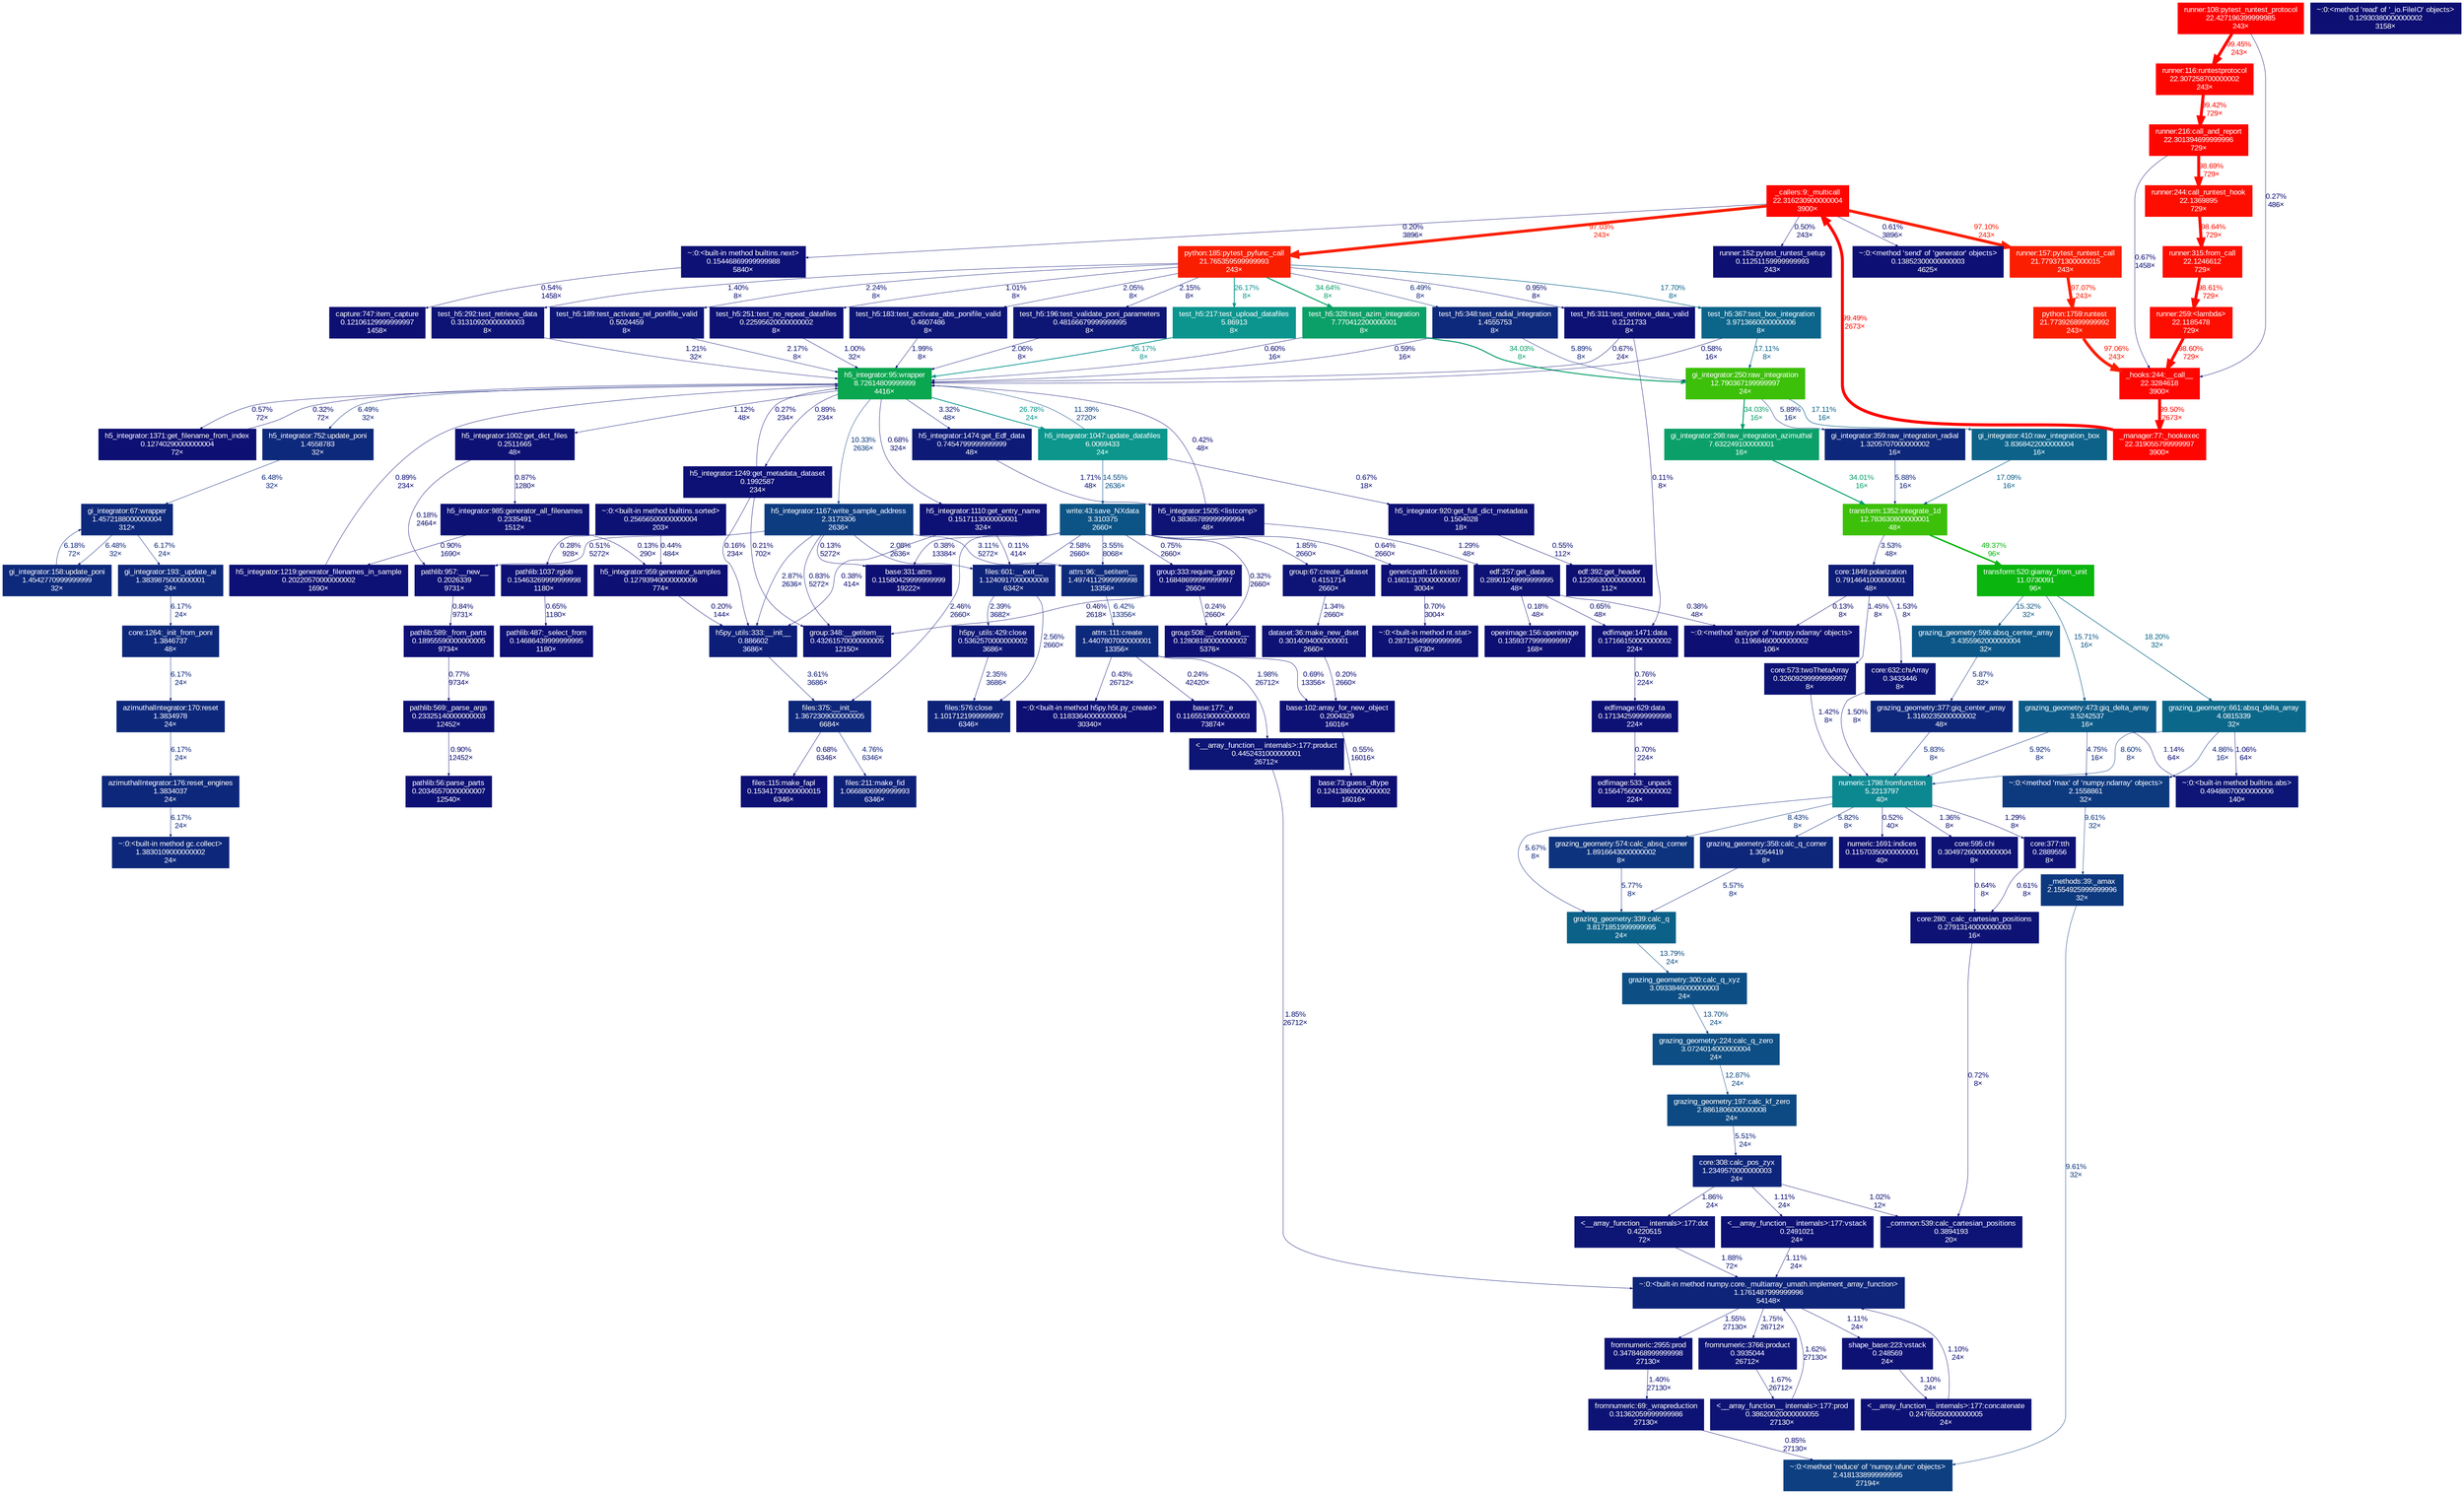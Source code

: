digraph {
	graph [fontname=Arial, nodesep=0.125, ranksep=0.25];
	node [fontcolor=white, fontname=Arial, height=0, shape=box, style=filled, width=0];
	edge [fontname=Arial];
	67 [color="#0d1074", fontcolor="#ffffff", fontsize="10.00", label="pathlib:56:parse_parts\n0.20345570000000007\n12540×", tooltip="C:\\ProgramData\\Anaconda3\\envs\\edgar\\lib\\pathlib.py"];
	68 [color="#0d1174", fontcolor="#ffffff", fontsize="10.00", label="pathlib:569:_parse_args\n0.23325140000000003\n12452×", tooltip="C:\\ProgramData\\Anaconda3\\envs\\edgar\\lib\\pathlib.py"];
	68 -> 67 [arrowsize="0.35", color="#0d1074", fontcolor="#0d1074", fontsize="10.00", label="0.90%\n12452×", labeldistance="0.50", penwidth="0.50"];
	69 [color="#0d1074", fontcolor="#ffffff", fontsize="10.00", label="pathlib:1037:rglob\n0.15463269999999998\n1180×", tooltip="C:\\ProgramData\\Anaconda3\\envs\\edgar\\lib\\pathlib.py"];
	69 -> 114 [arrowsize="0.35", color="#0d0f74", fontcolor="#0d0f74", fontsize="10.00", label="0.65%\n1180×", labeldistance="0.50", penwidth="0.50"];
	80 [color="#ff0000", fontcolor="#ffffff", fontsize="10.00", label="runner:108:pytest_runtest_protocol\n22.427196399999985\n243×", tooltip="C:\\ProgramData\\Anaconda3\\envs\\edgar\\lib\\site-packages\\_pytest\\runner.py"];
	80 -> 231 [arrowsize="0.35", color="#0d0e73", fontcolor="#0d0e73", fontsize="10.00", label="0.27%\n486×", labeldistance="0.50", penwidth="0.50"];
	80 -> 278 [arrowsize="1.00", color="#fe0600", fontcolor="#fe0600", fontsize="10.00", label="99.45%\n243×", labeldistance="3.98", penwidth="3.98"];
	86 [color="#0d1074", fontcolor="#ffffff", fontsize="10.00", label="pathlib:589:_from_parts\n0.18955590000000005\n9734×", tooltip="C:\\ProgramData\\Anaconda3\\envs\\edgar\\lib\\pathlib.py"];
	86 -> 68 [arrowsize="0.35", color="#0d1074", fontcolor="#0d1074", fontsize="10.00", label="0.77%\n9734×", labeldistance="0.50", penwidth="0.50"];
	87 [color="#0d1074", fontcolor="#ffffff", fontsize="10.00", label="pathlib:957:__new__\n0.2026339\n9731×", tooltip="C:\\ProgramData\\Anaconda3\\envs\\edgar\\lib\\pathlib.py"];
	87 -> 86 [arrowsize="0.35", color="#0d1074", fontcolor="#0d1074", fontsize="10.00", label="0.84%\n9731×", labeldistance="0.50", penwidth="0.50"];
	101 [color="#0d1274", fontcolor="#ffffff", fontsize="10.00", label="~:0:<built-in method nt.stat>\n0.28712649999999995\n6730×", tooltip="~"];
	114 [color="#0d0f74", fontcolor="#ffffff", fontsize="10.00", label="pathlib:487:_select_from\n0.14686439999999995\n1180×", tooltip="C:\\ProgramData\\Anaconda3\\envs\\edgar\\lib\\pathlib.py"];
	121 [color="#0d1074", fontcolor="#ffffff", fontsize="10.00", label="h5_integrator:920:get_full_dict_metadata\n0.1504028\n18×", tooltip="C:\\Users\\edgar1993a\\Work Folders\\Documents\\Python\\pyxscat\\pyxscat\\h5_integrator.py"];
	121 -> 485 [arrowsize="0.35", color="#0d0f73", fontcolor="#0d0f73", fontsize="10.00", label="0.55%\n112×", labeldistance="0.50", penwidth="0.50"];
	124 [color="#0d1676", fontcolor="#ffffff", fontsize="10.00", label="test_h5:189:test_activate_rel_ponifile_valid\n0.5024459\n8×", tooltip="C:\\Users\\edgar1993a\\Work Folders\\Documents\\Python\\pyxscat\\pyxscat\\test\\test_h5.py"];
	124 -> 156 [arrowsize="0.35", color="#0d1676", fontcolor="#0d1676", fontsize="10.00", label="2.17%\n8×", labeldistance="0.50", penwidth="0.50"];
	125 [color="#0d3c80", fontcolor="#ffffff", fontsize="10.00", label="h5_integrator:1167:write_sample_address\n2.3173306\n2636×", tooltip="C:\\Users\\edgar1993a\\Work Folders\\Documents\\Python\\pyxscat\\pyxscat\\h5_integrator.py"];
	125 -> 87 [arrowsize="0.35", color="#0d0f73", fontcolor="#0d0f73", fontsize="10.00", label="0.51%\n5272×", labeldistance="0.50", penwidth="0.50"];
	125 -> 472 [arrowsize="0.35", color="#0d1976", fontcolor="#0d1976", fontsize="10.00", label="2.87%\n2636×", labeldistance="0.50", penwidth="0.50"];
	125 -> 587 [arrowsize="0.35", color="#0d1074", fontcolor="#0d1074", fontsize="10.00", label="0.83%\n5272×", labeldistance="0.50", penwidth="0.50"];
	125 -> 666 [arrowsize="0.35", color="#0d0d73", fontcolor="#0d0d73", fontsize="10.00", label="0.13%\n5272×", labeldistance="0.50", penwidth="0.50"];
	125 -> 723 [arrowsize="0.35", color="#0d1575", fontcolor="#0d1575", fontsize="10.00", label="2.08%\n2636×", labeldistance="0.50", penwidth="0.50"];
	125 -> 745 [arrowsize="0.35", color="#0d1a77", fontcolor="#0d1a77", fontsize="10.00", label="3.11%\n5272×", labeldistance="0.50", penwidth="0.50"];
	131 [color="#0d1174", fontcolor="#ffffff", fontsize="10.00", label="h5_integrator:1002:get_dict_files\n0.2511665\n48×", tooltip="C:\\Users\\edgar1993a\\Work Folders\\Documents\\Python\\pyxscat\\pyxscat\\h5_integrator.py"];
	131 -> 87 [arrowsize="0.35", color="#0d0d73", fontcolor="#0d0d73", fontsize="10.00", label="0.18%\n2464×", labeldistance="0.50", penwidth="0.50"];
	131 -> 756 [arrowsize="0.35", color="#0d1074", fontcolor="#0d1074", fontsize="10.00", label="0.87%\n1280×", labeldistance="0.50", penwidth="0.50"];
	139 [color="#0d1074", fontcolor="#ffffff", fontsize="10.00", label="h5_integrator:1110:get_entry_name\n0.1517113000000001\n324×", tooltip="C:\\Users\\edgar1993a\\Work Folders\\Documents\\Python\\pyxscat\\pyxscat\\h5_integrator.py"];
	139 -> 472 [arrowsize="0.35", color="#0d0e73", fontcolor="#0d0e73", fontsize="10.00", label="0.38%\n414×", labeldistance="0.50", penwidth="0.50"];
	139 -> 723 [arrowsize="0.35", color="#0d0d73", fontcolor="#0d0d73", fontsize="10.00", label="0.11%\n414×", labeldistance="0.50", penwidth="0.50"];
	156 [color="#0ba650", fontcolor="#ffffff", fontsize="10.00", label="h5_integrator:95:wrapper\n8.72614809999999\n4416×", tooltip="C:\\Users\\edgar1993a\\Work Folders\\Documents\\Python\\pyxscat\\pyxscat\\h5_integrator.py"];
	156 -> 125 [arrowsize="0.35", color="#0d3c80", fontcolor="#0d3c80", fontsize="10.00", label="10.33%\n2636×", labeldistance="0.50", penwidth="0.50"];
	156 -> 131 [arrowsize="0.35", color="#0d1174", fontcolor="#0d1174", fontsize="10.00", label="1.12%\n48×", labeldistance="0.50", penwidth="0.50"];
	156 -> 139 [arrowsize="0.35", color="#0d1074", fontcolor="#0d1074", fontsize="10.00", label="0.68%\n324×", labeldistance="0.50", penwidth="0.50"];
	156 -> 165 [arrowsize="0.52", color="#0c968c", fontcolor="#0c968c", fontsize="10.00", label="26.78%\n24×", labeldistance="1.07", penwidth="1.07"];
	156 -> 167 [arrowsize="0.35", color="#0d1b77", fontcolor="#0d1b77", fontsize="10.00", label="3.32%\n48×", labeldistance="0.50", penwidth="0.50"];
	156 -> 605 [arrowsize="0.35", color="#0d297b", fontcolor="#0d297b", fontsize="10.00", label="6.49%\n32×", labeldistance="0.50", penwidth="0.50"];
	156 -> 613 [arrowsize="0.35", color="#0d0f73", fontcolor="#0d0f73", fontsize="10.00", label="0.57%\n72×", labeldistance="0.50", penwidth="0.50"];
	156 -> 743 [arrowsize="0.35", color="#0d1074", fontcolor="#0d1074", fontsize="10.00", label="0.89%\n234×", labeldistance="0.50", penwidth="0.50"];
	157 [color="#0d297b", fontcolor="#ffffff", fontsize="10.00", label="gi_integrator:67:wrapper\n1.4572188000000004\n312×", tooltip="C:\\Users\\edgar1993a\\Work Folders\\Documents\\Python\\pyxscat\\pyxscat\\gi_integrator.py"];
	157 -> 164 [arrowsize="0.35", color="#0d287b", fontcolor="#0d287b", fontsize="10.00", label="6.17%\n24×", labeldistance="0.50", penwidth="0.50"];
	157 -> 782 [arrowsize="0.35", color="#0d297b", fontcolor="#0d297b", fontsize="10.00", label="6.48%\n32×", labeldistance="0.50", penwidth="0.50"];
	164 [color="#0d287b", fontcolor="#ffffff", fontsize="10.00", label="gi_integrator:193:_update_ai\n1.3839875000000001\n24×", tooltip="C:\\Users\\edgar1993a\\Work Folders\\Documents\\Python\\pyxscat\\pyxscat\\gi_integrator.py"];
	164 -> 775 [arrowsize="0.35", color="#0d287b", fontcolor="#0d287b", fontsize="10.00", label="6.17%\n24×", labeldistance="0.50", penwidth="0.50"];
	165 [color="#0c968c", fontcolor="#ffffff", fontsize="10.00", label="h5_integrator:1047:update_datafiles\n6.0069433\n24×", tooltip="C:\\Users\\edgar1993a\\Work Folders\\Documents\\Python\\pyxscat\\pyxscat\\h5_integrator.py"];
	165 -> 121 [arrowsize="0.35", color="#0d1074", fontcolor="#0d1074", fontsize="10.00", label="0.67%\n18×", labeldistance="0.50", penwidth="0.50"];
	165 -> 156 [arrowsize="0.35", color="#0d4281", fontcolor="#0d4281", fontsize="10.00", label="11.39%\n2720×", labeldistance="0.50", penwidth="0.50"];
	165 -> 735 [arrowsize="0.38", color="#0c5386", fontcolor="#0c5386", fontsize="10.00", label="14.55%\n2636×", labeldistance="0.58", penwidth="0.58"];
	167 [color="#0d1b77", fontcolor="#ffffff", fontsize="10.00", label="h5_integrator:1474:get_Edf_data\n0.7454799999999999\n48×", tooltip="C:\\Users\\edgar1993a\\Work Folders\\Documents\\Python\\pyxscat\\pyxscat\\h5_integrator.py"];
	167 -> 765 [arrowsize="0.35", color="#0d1475", fontcolor="#0d1475", fontsize="10.00", label="1.71%\n48×", labeldistance="0.50", penwidth="0.50"];
	168 [color="#0ba06a", fontcolor="#ffffff", fontsize="10.00", label="gi_integrator:298:raw_integration_azimuthal\n7.632249100000001\n16×", tooltip="C:\\Users\\edgar1993a\\Work Folders\\Documents\\Python\\pyxscat\\pyxscat\\gi_integrator.py"];
	168 -> 540 [arrowsize="0.58", color="#0ba06a", fontcolor="#0ba06a", fontsize="10.00", label="34.01%\n16×", labeldistance="1.36", penwidth="1.36"];
	169 [color="#0d277a", fontcolor="#ffffff", fontsize="10.00", label="gi_integrator:359:raw_integration_radial\n1.3205707000000002\n16×", tooltip="C:\\Users\\edgar1993a\\Work Folders\\Documents\\Python\\pyxscat\\pyxscat\\gi_integrator.py"];
	169 -> 540 [arrowsize="0.35", color="#0d267a", fontcolor="#0d267a", fontsize="10.00", label="5.88%\n16×", labeldistance="0.50", penwidth="0.50"];
	170 [color="#0c6289", fontcolor="#ffffff", fontsize="10.00", label="gi_integrator:410:raw_integration_box\n3.8368422000000004\n16×", tooltip="C:\\Users\\edgar1993a\\Work Folders\\Documents\\Python\\pyxscat\\pyxscat\\gi_integrator.py"];
	170 -> 540 [arrowsize="0.41", color="#0c6289", fontcolor="#0c6289", fontsize="10.00", label="17.09%\n16×", labeldistance="0.68", penwidth="0.68"];
	230 [color="#fe0500", fontcolor="#ffffff", fontsize="10.00", label="_manager:77:_hookexec\n22.319055799999997\n3900×", tooltip="C:\\ProgramData\\Anaconda3\\envs\\edgar\\lib\\site-packages\\pluggy\\_manager.py"];
	230 -> 232 [arrowsize="1.00", color="#fe0500", fontcolor="#fe0500", fontsize="10.00", label="99.49%\n2673×", labeldistance="3.98", penwidth="3.98"];
	231 [color="#fe0500", fontcolor="#ffffff", fontsize="10.00", label="_hooks:244:__call__\n22.3284618\n3900×", tooltip="C:\\ProgramData\\Anaconda3\\envs\\edgar\\lib\\site-packages\\pluggy\\_hooks.py"];
	231 -> 230 [arrowsize="1.00", color="#fe0500", fontcolor="#fe0500", fontsize="10.00", label="99.50%\n2673×", labeldistance="3.98", penwidth="3.98"];
	232 [color="#fe0500", fontcolor="#ffffff", fontsize="10.00", label="_callers:9:_multicall\n22.316230900000004\n3900×", tooltip="C:\\ProgramData\\Anaconda3\\envs\\edgar\\lib\\site-packages\\pluggy\\_callers.py"];
	232 -> 260 [arrowsize="0.99", color="#fa1e01", fontcolor="#fa1e01", fontsize="10.00", label="97.03%\n243×", labeldistance="3.88", penwidth="3.88"];
	232 -> 330 [arrowsize="0.35", color="#0d0f73", fontcolor="#0d0f73", fontsize="10.00", label="0.50%\n243×", labeldistance="0.50", penwidth="0.50"];
	232 -> 331 [arrowsize="0.99", color="#fb1e01", fontcolor="#fb1e01", fontsize="10.00", label="97.10%\n243×", labeldistance="3.88", penwidth="3.88"];
	232 -> 359 [arrowsize="0.35", color="#0d0e73", fontcolor="#0d0e73", fontsize="10.00", label="0.20%\n3896×", labeldistance="0.50", penwidth="0.50"];
	232 -> 360 [arrowsize="0.35", color="#0d0f74", fontcolor="#0d0f74", fontsize="10.00", label="0.61%\n3896×", labeldistance="0.50", penwidth="0.50"];
	239 [color="#fe0600", fontcolor="#ffffff", fontsize="10.00", label="runner:216:call_and_report\n22.301394699999996\n729×", tooltip="C:\\ProgramData\\Anaconda3\\envs\\edgar\\lib\\site-packages\\_pytest\\runner.py"];
	239 -> 231 [arrowsize="0.35", color="#0d1074", fontcolor="#0d1074", fontsize="10.00", label="0.67%\n1458×", labeldistance="0.50", penwidth="0.50"];
	239 -> 279 [arrowsize="0.99", color="#fd0e00", fontcolor="#fd0e00", fontsize="10.00", label="98.69%\n729×", labeldistance="3.95", penwidth="3.95"];
	240 [color="#fd0e00", fontcolor="#ffffff", fontsize="10.00", label="runner:259:<lambda>\n22.1185478\n729×", tooltip="C:\\ProgramData\\Anaconda3\\envs\\edgar\\lib\\site-packages\\_pytest\\runner.py"];
	240 -> 231 [arrowsize="0.99", color="#fd0e00", fontcolor="#fd0e00", fontsize="10.00", label="98.60%\n729×", labeldistance="3.94", penwidth="3.94"];
	241 [color="#fb1e01", fontcolor="#ffffff", fontsize="10.00", label="python:1759:runtest\n21.773926899999992\n243×", tooltip="C:\\ProgramData\\Anaconda3\\envs\\edgar\\lib\\site-packages\\_pytest\\python.py"];
	241 -> 231 [arrowsize="0.99", color="#fb1e01", fontcolor="#fb1e01", fontsize="10.00", label="97.06%\n243×", labeldistance="3.88", penwidth="3.88"];
	260 [color="#fa1e01", fontcolor="#ffffff", fontsize="10.00", label="python:185:pytest_pyfunc_call\n21.765359599999993\n243×", tooltip="C:\\ProgramData\\Anaconda3\\envs\\edgar\\lib\\site-packages\\_pytest\\python.py"];
	260 -> 124 [arrowsize="0.35", color="#0d1676", fontcolor="#0d1676", fontsize="10.00", label="2.24%\n8×", labeldistance="0.50", penwidth="0.50"];
	260 -> 463 [arrowsize="0.35", color="#0d1174", fontcolor="#0d1174", fontsize="10.00", label="1.01%\n8×", labeldistance="0.50", penwidth="0.50"];
	260 -> 753 [arrowsize="0.35", color="#0d1575", fontcolor="#0d1575", fontsize="10.00", label="2.05%\n8×", labeldistance="0.50", penwidth="0.50"];
	260 -> 754 [arrowsize="0.35", color="#0d1675", fontcolor="#0d1675", fontsize="10.00", label="2.15%\n8×", labeldistance="0.50", penwidth="0.50"];
	260 -> 757 [arrowsize="0.51", color="#0c958f", fontcolor="#0c958f", fontsize="10.00", label="26.17%\n8×", labeldistance="1.05", penwidth="1.05"];
	260 -> 766 [arrowsize="0.35", color="#0d1375", fontcolor="#0d1375", fontsize="10.00", label="1.40%\n8×", labeldistance="0.50", penwidth="0.50"];
	260 -> 767 [arrowsize="0.35", color="#0d1174", fontcolor="#0d1174", fontsize="10.00", label="0.95%\n8×", labeldistance="0.50", penwidth="0.50"];
	260 -> 768 [arrowsize="0.59", color="#0ba067", fontcolor="#0ba067", fontsize="10.00", label="34.64%\n8×", labeldistance="1.39", penwidth="1.39"];
	260 -> 769 [arrowsize="0.35", color="#0d297b", fontcolor="#0d297b", fontsize="10.00", label="6.49%\n8×", labeldistance="0.50", penwidth="0.50"];
	260 -> 770 [arrowsize="0.42", color="#0c658a", fontcolor="#0c658a", fontsize="10.00", label="17.70%\n8×", labeldistance="0.71", penwidth="0.71"];
	278 [color="#fe0600", fontcolor="#ffffff", fontsize="10.00", label="runner:116:runtestprotocol\n22.307258700000002\n243×", tooltip="C:\\ProgramData\\Anaconda3\\envs\\edgar\\lib\\site-packages\\_pytest\\runner.py"];
	278 -> 239 [arrowsize="1.00", color="#fe0600", fontcolor="#fe0600", fontsize="10.00", label="99.42%\n729×", labeldistance="3.98", penwidth="3.98"];
	279 [color="#fd0e00", fontcolor="#ffffff", fontsize="10.00", label="runner:244:call_runtest_hook\n22.1369895\n729×", tooltip="C:\\ProgramData\\Anaconda3\\envs\\edgar\\lib\\site-packages\\_pytest\\runner.py"];
	279 -> 334 [arrowsize="0.99", color="#fd0e00", fontcolor="#fd0e00", fontsize="10.00", label="98.64%\n729×", labeldistance="3.95", penwidth="3.95"];
	311 [color="#0d0f73", fontcolor="#ffffff", fontsize="10.00", label="capture:747:item_capture\n0.12106129999999997\n1458×", tooltip="C:\\ProgramData\\Anaconda3\\envs\\edgar\\lib\\site-packages\\_pytest\\capture.py"];
	330 [color="#0d0f73", fontcolor="#ffffff", fontsize="10.00", label="runner:152:pytest_runtest_setup\n0.11251159999999993\n243×", tooltip="C:\\ProgramData\\Anaconda3\\envs\\edgar\\lib\\site-packages\\_pytest\\runner.py"];
	331 [color="#fb1e01", fontcolor="#ffffff", fontsize="10.00", label="runner:157:pytest_runtest_call\n21.779371300000015\n243×", tooltip="C:\\ProgramData\\Anaconda3\\envs\\edgar\\lib\\site-packages\\_pytest\\runner.py"];
	331 -> 241 [arrowsize="0.99", color="#fb1e01", fontcolor="#fb1e01", fontsize="10.00", label="97.07%\n243×", labeldistance="3.88", penwidth="3.88"];
	334 [color="#fd0e00", fontcolor="#ffffff", fontsize="10.00", label="runner:315:from_call\n22.1246612\n729×", tooltip="C:\\ProgramData\\Anaconda3\\envs\\edgar\\lib\\site-packages\\_pytest\\runner.py"];
	334 -> 240 [arrowsize="0.99", color="#fd0e00", fontcolor="#fd0e00", fontsize="10.00", label="98.61%\n729×", labeldistance="3.94", penwidth="3.94"];
	359 [color="#0d1074", fontcolor="#ffffff", fontsize="10.00", label="~:0:<built-in method builtins.next>\n0.15446869999999988\n5840×", tooltip="~"];
	359 -> 311 [arrowsize="0.35", color="#0d0f73", fontcolor="#0d0f73", fontsize="10.00", label="0.54%\n1458×", labeldistance="0.50", penwidth="0.50"];
	360 [color="#0d0f74", fontcolor="#ffffff", fontsize="10.00", label="~:0:<method 'send' of 'generator' objects>\n0.13852300000000003\n4625×", tooltip="~"];
	410 [color="#0d1074", fontcolor="#ffffff", fontsize="10.00", label="genericpath:16:exists\n0.16013170000000007\n3004×", tooltip="C:\\ProgramData\\Anaconda3\\envs\\edgar\\lib\\genericpath.py"];
	410 -> 101 [arrowsize="0.35", color="#0d1074", fontcolor="#0d1074", fontsize="10.00", label="0.70%\n3004×", labeldistance="0.50", penwidth="0.50"];
	438 [color="#0d0f73", fontcolor="#ffffff", fontsize="10.00", label="~:0:<method 'read' of '_io.FileIO' objects>\n0.12930380000000002\n3158×", tooltip="~"];
	443 [color="#0d1074", fontcolor="#ffffff", fontsize="10.00", label="edfimage:533:_unpack\n0.15647560000000002\n224×", tooltip="C:\\ProgramData\\Anaconda3\\envs\\edgar\\lib\\site-packages\\fabio\\edfimage.py"];
	463 [color="#0d1174", fontcolor="#ffffff", fontsize="10.00", label="test_h5:251:test_no_repeat_datafiles\n0.22595620000000002\n8×", tooltip="C:\\Users\\edgar1993a\\Work Folders\\Documents\\Python\\pyxscat\\pyxscat\\test\\test_h5.py"];
	463 -> 156 [arrowsize="0.35", color="#0d1174", fontcolor="#0d1174", fontsize="10.00", label="1.00%\n32×", labeldistance="0.50", penwidth="0.50"];
	468 [color="#0d1375", fontcolor="#ffffff", fontsize="10.00", label="core:573:twoThetaArray\n0.32609299999999997\n8×", tooltip="C:\\ProgramData\\Anaconda3\\envs\\edgar\\lib\\site-packages\\pyFAI\\geometry\\core.py"];
	468 -> 1113 [arrowsize="0.35", color="#0d1375", fontcolor="#0d1375", fontsize="10.00", label="1.42%\n8×", labeldistance="0.50", penwidth="0.50"];
	469 [color="#0d1375", fontcolor="#ffffff", fontsize="10.00", label="core:632:chiArray\n0.3433446\n8×", tooltip="C:\\ProgramData\\Anaconda3\\envs\\edgar\\lib\\site-packages\\pyFAI\\geometry\\core.py"];
	469 -> 1113 [arrowsize="0.35", color="#0d1375", fontcolor="#0d1375", fontsize="10.00", label="1.50%\n8×", labeldistance="0.50", penwidth="0.50"];
	470 [color="#0d1c77", fontcolor="#ffffff", fontsize="10.00", label="core:1849:polarization\n0.7914641000000001\n48×", tooltip="C:\\ProgramData\\Anaconda3\\envs\\edgar\\lib\\site-packages\\pyFAI\\geometry\\core.py"];
	470 -> 468 [arrowsize="0.35", color="#0d1375", fontcolor="#0d1375", fontsize="10.00", label="1.45%\n8×", labeldistance="0.50", penwidth="0.50"];
	470 -> 469 [arrowsize="0.35", color="#0d1375", fontcolor="#0d1375", fontsize="10.00", label="1.53%\n8×", labeldistance="0.50", penwidth="0.50"];
	470 -> 1104 [arrowsize="0.35", color="#0d0d73", fontcolor="#0d0d73", fontsize="10.00", label="0.13%\n8×", labeldistance="0.50", penwidth="0.50"];
	472 [color="#0d1e78", fontcolor="#ffffff", fontsize="10.00", label="h5py_utils:333:__init__\n0.886602\n3686×", tooltip="C:\\ProgramData\\Anaconda3\\envs\\edgar\\lib\\site-packages\\silx\\io\\h5py_utils.py"];
	472 -> 569 [arrowsize="0.35", color="#0d1c77", fontcolor="#0d1c77", fontsize="10.00", label="3.61%\n3686×", labeldistance="0.50", penwidth="0.50"];
	477 [color="#0d287b", fontcolor="#ffffff", fontsize="10.00", label="azimuthalIntegrator:176:reset_engines\n1.3834037\n24×", tooltip="C:\\ProgramData\\Anaconda3\\envs\\edgar\\lib\\site-packages\\pyFAI\\azimuthalIntegrator.py"];
	477 -> 991 [arrowsize="0.35", color="#0d287b", fontcolor="#0d287b", fontsize="10.00", label="6.17%\n24×", labeldistance="0.50", penwidth="0.50"];
	483 [color="#0d1375", fontcolor="#ffffff", fontsize="10.00", label="fromnumeric:69:_wrapreduction\n0.31362059999999986\n27130×", tooltip="C:\\ProgramData\\Anaconda3\\envs\\edgar\\lib\\site-packages\\numpy\\core\\fromnumeric.py"];
	483 -> 812 [arrowsize="0.35", color="#0d1074", fontcolor="#0d1074", fontsize="10.00", label="0.85%\n27130×", labeldistance="0.50", penwidth="0.50"];
	485 [color="#0d0f73", fontcolor="#ffffff", fontsize="10.00", label="edf:392:get_header\n0.12266300000000001\n112×", tooltip="C:\\Users\\edgar1993a\\Work Folders\\Documents\\Python\\pyxscat\\pyxscat\\edf.py"];
	514 [color="#3cc009", fontcolor="#ffffff", fontsize="10.00", label="gi_integrator:250:raw_integration\n12.790367199999997\n24×", tooltip="C:\\Users\\edgar1993a\\Work Folders\\Documents\\Python\\pyxscat\\pyxscat\\gi_integrator.py"];
	514 -> 168 [arrowsize="0.58", color="#0ba06a", fontcolor="#0ba06a", fontsize="10.00", label="34.03%\n16×", labeldistance="1.36", penwidth="1.36"];
	514 -> 169 [arrowsize="0.35", color="#0d277a", fontcolor="#0d277a", fontsize="10.00", label="5.89%\n16×", labeldistance="0.50", penwidth="0.50"];
	514 -> 170 [arrowsize="0.41", color="#0c6289", fontcolor="#0c6289", fontsize="10.00", label="17.11%\n16×", labeldistance="0.68", penwidth="0.68"];
	540 [color="#3cc009", fontcolor="#ffffff", fontsize="10.00", label="transform:1352:integrate_1d\n12.783630800000001\n48×", tooltip="C:\\ProgramData\\Anaconda3\\envs\\edgar\\lib\\site-packages\\pygix\\transform.py"];
	540 -> 470 [arrowsize="0.35", color="#0d1c77", fontcolor="#0d1c77", fontsize="10.00", label="3.53%\n48×", labeldistance="0.50", penwidth="0.50"];
	540 -> 1171 [arrowsize="0.70", color="#0ab50e", fontcolor="#0ab50e", fontsize="10.00", label="49.37%\n96×", labeldistance="1.97", penwidth="1.97"];
	569 [color="#0d277b", fontcolor="#ffffff", fontsize="10.00", label="files:375:__init__\n1.3672309000000005\n6684×", tooltip="C:\\ProgramData\\Anaconda3\\envs\\edgar\\lib\\site-packages\\h5py\\_hl\\files.py"];
	569 -> 664 [arrowsize="0.35", color="#0d2179", fontcolor="#0d2179", fontsize="10.00", label="4.76%\n6346×", labeldistance="0.50", penwidth="0.50"];
	569 -> 733 [arrowsize="0.35", color="#0d1074", fontcolor="#0d1074", fontsize="10.00", label="0.68%\n6346×", labeldistance="0.50", penwidth="0.50"];
	583 [color="#0d0f73", fontcolor="#ffffff", fontsize="10.00", label="base:73:guess_dtype\n0.12413860000000002\n16016×", tooltip="C:\\ProgramData\\Anaconda3\\envs\\edgar\\lib\\site-packages\\h5py\\_hl\\base.py"];
	584 [color="#0d1074", fontcolor="#ffffff", fontsize="10.00", label="base:102:array_for_new_object\n0.2004329\n16016×", tooltip="C:\\ProgramData\\Anaconda3\\envs\\edgar\\lib\\site-packages\\h5py\\_hl\\base.py"];
	584 -> 583 [arrowsize="0.35", color="#0d0f73", fontcolor="#0d0f73", fontsize="10.00", label="0.55%\n16016×", labeldistance="0.50", penwidth="0.50"];
	585 [color="#0d0f73", fontcolor="#ffffff", fontsize="10.00", label="base:177:_e\n0.11655190000000003\n73874×", tooltip="C:\\ProgramData\\Anaconda3\\envs\\edgar\\lib\\site-packages\\h5py\\_hl\\base.py"];
	587 [color="#0d1575", fontcolor="#ffffff", fontsize="10.00", label="group:348:__getitem__\n0.43261570000000005\n12150×", tooltip="C:\\ProgramData\\Anaconda3\\envs\\edgar\\lib\\site-packages\\h5py\\_hl\\group.py"];
	588 [color="#0d297b", fontcolor="#ffffff", fontsize="10.00", label="attrs:111:create\n1.4407807000000001\n13356×", tooltip="C:\\ProgramData\\Anaconda3\\envs\\edgar\\lib\\site-packages\\h5py\\_hl\\attrs.py"];
	588 -> 584 [arrowsize="0.35", color="#0d1074", fontcolor="#0d1074", fontsize="10.00", label="0.69%\n13356×", labeldistance="0.50", penwidth="0.50"];
	588 -> 585 [arrowsize="0.35", color="#0d0e73", fontcolor="#0d0e73", fontsize="10.00", label="0.24%\n42420×", labeldistance="0.50", penwidth="0.50"];
	588 -> 708 [arrowsize="0.35", color="#0d1575", fontcolor="#0d1575", fontsize="10.00", label="1.98%\n26712×", labeldistance="0.50", penwidth="0.50"];
	588 -> 829 [arrowsize="0.35", color="#0d0f73", fontcolor="#0d0f73", fontsize="10.00", label="0.43%\n26712×", labeldistance="0.50", penwidth="0.50"];
	599 [color="#0d1274", fontcolor="#ffffff", fontsize="10.00", label="dataset:36:make_new_dset\n0.3014094000000001\n2660×", tooltip="C:\\ProgramData\\Anaconda3\\envs\\edgar\\lib\\site-packages\\h5py\\_hl\\dataset.py"];
	599 -> 584 [arrowsize="0.35", color="#0d0e73", fontcolor="#0d0e73", fontsize="10.00", label="0.20%\n2660×", labeldistance="0.50", penwidth="0.50"];
	605 [color="#0d297b", fontcolor="#ffffff", fontsize="10.00", label="h5_integrator:752:update_poni\n1.4558783\n32×", tooltip="C:\\Users\\edgar1993a\\Work Folders\\Documents\\Python\\pyxscat\\pyxscat\\h5_integrator.py"];
	605 -> 157 [arrowsize="0.35", color="#0d297b", fontcolor="#0d297b", fontsize="10.00", label="6.48%\n32×", labeldistance="0.50", penwidth="0.50"];
	610 [color="#0d1074", fontcolor="#ffffff", fontsize="10.00", label="group:333:require_group\n0.16848699999999997\n2660×", tooltip="C:\\ProgramData\\Anaconda3\\envs\\edgar\\lib\\site-packages\\h5py\\_hl\\group.py"];
	610 -> 587 [arrowsize="0.35", color="#0d0f73", fontcolor="#0d0f73", fontsize="10.00", label="0.46%\n2618×", labeldistance="0.50", penwidth="0.50"];
	610 -> 668 [arrowsize="0.35", color="#0d0e73", fontcolor="#0d0e73", fontsize="10.00", label="0.24%\n2660×", labeldistance="0.50", penwidth="0.50"];
	612 [color="#0d0f74", fontcolor="#ffffff", fontsize="10.00", label="openimage:156:openimage\n0.13593779999999997\n168×", tooltip="C:\\ProgramData\\Anaconda3\\envs\\edgar\\lib\\site-packages\\fabio\\openimage.py"];
	613 [color="#0d0f73", fontcolor="#ffffff", fontsize="10.00", label="h5_integrator:1371:get_filename_from_index\n0.12740290000000004\n72×", tooltip="C:\\Users\\edgar1993a\\Work Folders\\Documents\\Python\\pyxscat\\pyxscat\\h5_integrator.py"];
	613 -> 156 [arrowsize="0.35", color="#0d0e73", fontcolor="#0d0e73", fontsize="10.00", label="0.32%\n72×", labeldistance="0.50", penwidth="0.50"];
	615 [color="#0d1174", fontcolor="#ffffff", fontsize="10.00", label="shape_base:223:vstack\n0.248569\n24×", tooltip="C:\\ProgramData\\Anaconda3\\envs\\edgar\\lib\\site-packages\\numpy\\core\\shape_base.py"];
	615 -> 804 [arrowsize="0.35", color="#0d1174", fontcolor="#0d1174", fontsize="10.00", label="1.10%\n24×", labeldistance="0.50", penwidth="0.50"];
	643 [color="#0d0f73", fontcolor="#ffffff", fontsize="10.00", label="numeric:1691:indices\n0.11570350000000001\n40×", tooltip="C:\\ProgramData\\Anaconda3\\envs\\edgar\\lib\\site-packages\\numpy\\core\\numeric.py"];
	664 [color="#0d2179", fontcolor="#ffffff", fontsize="10.00", label="files:211:make_fid\n1.0668806999999993\n6346×", tooltip="C:\\ProgramData\\Anaconda3\\envs\\edgar\\lib\\site-packages\\h5py\\_hl\\files.py"];
	666 [color="#0d0f73", fontcolor="#ffffff", fontsize="10.00", label="base:331:attrs\n0.11580429999999999\n19222×", tooltip="C:\\ProgramData\\Anaconda3\\envs\\edgar\\lib\\site-packages\\h5py\\_hl\\base.py"];
	668 [color="#0d0f73", fontcolor="#ffffff", fontsize="10.00", label="group:508:__contains__\n0.12808180000000002\n5376×", tooltip="C:\\ProgramData\\Anaconda3\\envs\\edgar\\lib\\site-packages\\h5py\\_hl\\group.py"];
	700 [color="#0d267a", fontcolor="#ffffff", fontsize="10.00", label="grazing_geometry:377:giq_center_array\n1.3160235000000002\n48×", tooltip="C:\\ProgramData\\Anaconda3\\envs\\edgar\\lib\\site-packages\\pygix\\grazing_geometry.py"];
	700 -> 1113 [arrowsize="0.35", color="#0d267a", fontcolor="#0d267a", fontsize="10.00", label="5.83%\n8×", labeldistance="0.50", penwidth="0.50"];
	701 [color="#0c688a", fontcolor="#ffffff", fontsize="10.00", label="grazing_geometry:661:absq_delta_array\n4.0815339\n32×", tooltip="C:\\ProgramData\\Anaconda3\\envs\\edgar\\lib\\site-packages\\pygix\\grazing_geometry.py"];
	701 -> 1113 [arrowsize="0.35", color="#0d347e", fontcolor="#0d347e", fontsize="10.00", label="8.60%\n8×", labeldistance="0.50", penwidth="0.50"];
	701 -> 1118 [arrowsize="0.35", color="#0d2279", fontcolor="#0d2279", fontsize="10.00", label="4.86%\n16×", labeldistance="0.50", penwidth="0.50"];
	701 -> 1206 [arrowsize="0.35", color="#0d1174", fontcolor="#0d1174", fontsize="10.00", label="1.06%\n64×", labeldistance="0.50", penwidth="0.50"];
	702 [color="#0c5a87", fontcolor="#ffffff", fontsize="10.00", label="grazing_geometry:473:giq_delta_array\n3.5242537\n16×", tooltip="C:\\ProgramData\\Anaconda3\\envs\\edgar\\lib\\site-packages\\pygix\\grazing_geometry.py"];
	702 -> 1113 [arrowsize="0.35", color="#0d277a", fontcolor="#0d277a", fontsize="10.00", label="5.92%\n8×", labeldistance="0.50", penwidth="0.50"];
	702 -> 1118 [arrowsize="0.35", color="#0d2179", fontcolor="#0d2179", fontsize="10.00", label="4.75%\n16×", labeldistance="0.50", penwidth="0.50"];
	702 -> 1206 [arrowsize="0.35", color="#0d1174", fontcolor="#0d1174", fontsize="10.00", label="1.14%\n64×", labeldistance="0.50", penwidth="0.50"];
	705 [color="#0d1375", fontcolor="#ffffff", fontsize="10.00", label="fromnumeric:2955:prod\n0.3478468999999998\n27130×", tooltip="C:\\ProgramData\\Anaconda3\\envs\\edgar\\lib\\site-packages\\numpy\\core\\fromnumeric.py"];
	705 -> 483 [arrowsize="0.35", color="#0d1375", fontcolor="#0d1375", fontsize="10.00", label="1.40%\n27130×", labeldistance="0.50", penwidth="0.50"];
	707 [color="#0d1475", fontcolor="#ffffff", fontsize="10.00", label="<__array_function__ internals>:177:prod\n0.38620020000000055\n27130×", tooltip="<__array_function__ internals>"];
	707 -> 709 [arrowsize="0.35", color="#0d1375", fontcolor="#0d1375", fontsize="10.00", label="1.62%\n27130×", labeldistance="0.50", penwidth="0.50"];
	708 [color="#0d1575", fontcolor="#ffffff", fontsize="10.00", label="<__array_function__ internals>:177:product\n0.4452431000000001\n26712×", tooltip="<__array_function__ internals>"];
	708 -> 709 [arrowsize="0.35", color="#0d1475", fontcolor="#0d1475", fontsize="10.00", label="1.85%\n26712×", labeldistance="0.50", penwidth="0.50"];
	709 [color="#0d2479", fontcolor="#ffffff", fontsize="10.00", label="~:0:<built-in method numpy.core._multiarray_umath.implement_array_function>\n1.1761487999999996\n54148×", tooltip="~"];
	709 -> 615 [arrowsize="0.35", color="#0d1174", fontcolor="#0d1174", fontsize="10.00", label="1.11%\n24×", labeldistance="0.50", penwidth="0.50"];
	709 -> 705 [arrowsize="0.35", color="#0d1375", fontcolor="#0d1375", fontsize="10.00", label="1.55%\n27130×", labeldistance="0.50", penwidth="0.50"];
	709 -> 710 [arrowsize="0.35", color="#0d1475", fontcolor="#0d1475", fontsize="10.00", label="1.75%\n26712×", labeldistance="0.50", penwidth="0.50"];
	710 [color="#0d1475", fontcolor="#ffffff", fontsize="10.00", label="fromnumeric:3766:product\n0.3935044\n26712×", tooltip="C:\\ProgramData\\Anaconda3\\envs\\edgar\\lib\\site-packages\\numpy\\core\\fromnumeric.py"];
	710 -> 707 [arrowsize="0.35", color="#0d1475", fontcolor="#0d1475", fontsize="10.00", label="1.67%\n26712×", labeldistance="0.50", penwidth="0.50"];
	719 [color="#0d1475", fontcolor="#ffffff", fontsize="10.00", label="group:67:create_dataset\n0.4151714\n2660×", tooltip="C:\\ProgramData\\Anaconda3\\envs\\edgar\\lib\\site-packages\\h5py\\_hl\\group.py"];
	719 -> 599 [arrowsize="0.35", color="#0d1274", fontcolor="#0d1274", fontsize="10.00", label="1.34%\n2660×", labeldistance="0.50", penwidth="0.50"];
	722 [color="#0d2279", fontcolor="#ffffff", fontsize="10.00", label="files:576:close\n1.1017121999999997\n6346×", tooltip="C:\\ProgramData\\Anaconda3\\envs\\edgar\\lib\\site-packages\\h5py\\_hl\\files.py"];
	723 [color="#0d2279", fontcolor="#ffffff", fontsize="10.00", label="files:601:__exit__\n1.1240917000000008\n6342×", tooltip="C:\\ProgramData\\Anaconda3\\envs\\edgar\\lib\\site-packages\\h5py\\_hl\\files.py"];
	723 -> 722 [arrowsize="0.35", color="#0d1876", fontcolor="#0d1876", fontsize="10.00", label="2.56%\n2660×", labeldistance="0.50", penwidth="0.50"];
	723 -> 736 [arrowsize="0.35", color="#0d1776", fontcolor="#0d1776", fontsize="10.00", label="2.39%\n3682×", labeldistance="0.50", penwidth="0.50"];
	733 [color="#0d1074", fontcolor="#ffffff", fontsize="10.00", label="files:115:make_fapl\n0.15341730000000015\n6346×", tooltip="C:\\ProgramData\\Anaconda3\\envs\\edgar\\lib\\site-packages\\h5py\\_hl\\files.py"];
	735 [color="#0c5486", fontcolor="#ffffff", fontsize="10.00", label="write:43:save_NXdata\n3.310375\n2660×", tooltip="C:\\ProgramData\\Anaconda3\\envs\\edgar\\lib\\site-packages\\silx\\io\\nxdata\\write.py"];
	735 -> 410 [arrowsize="0.35", color="#0d0f74", fontcolor="#0d0f74", fontsize="10.00", label="0.64%\n2660×", labeldistance="0.50", penwidth="0.50"];
	735 -> 569 [arrowsize="0.35", color="#0d1776", fontcolor="#0d1776", fontsize="10.00", label="2.46%\n2660×", labeldistance="0.50", penwidth="0.50"];
	735 -> 610 [arrowsize="0.35", color="#0d1074", fontcolor="#0d1074", fontsize="10.00", label="0.75%\n2660×", labeldistance="0.50", penwidth="0.50"];
	735 -> 666 [arrowsize="0.35", color="#0d0e73", fontcolor="#0d0e73", fontsize="10.00", label="0.38%\n13384×", labeldistance="0.50", penwidth="0.50"];
	735 -> 668 [arrowsize="0.35", color="#0d0e73", fontcolor="#0d0e73", fontsize="10.00", label="0.32%\n2660×", labeldistance="0.50", penwidth="0.50"];
	735 -> 719 [arrowsize="0.35", color="#0d1475", fontcolor="#0d1475", fontsize="10.00", label="1.85%\n2660×", labeldistance="0.50", penwidth="0.50"];
	735 -> 723 [arrowsize="0.35", color="#0d1876", fontcolor="#0d1876", fontsize="10.00", label="2.58%\n2660×", labeldistance="0.50", penwidth="0.50"];
	735 -> 745 [arrowsize="0.35", color="#0d1c77", fontcolor="#0d1c77", fontsize="10.00", label="3.55%\n8068×", labeldistance="0.50", penwidth="0.50"];
	736 [color="#0d1776", fontcolor="#ffffff", fontsize="10.00", label="h5py_utils:429:close\n0.5362570000000002\n3686×", tooltip="C:\\ProgramData\\Anaconda3\\envs\\edgar\\lib\\site-packages\\silx\\io\\h5py_utils.py"];
	736 -> 722 [arrowsize="0.35", color="#0d1776", fontcolor="#0d1776", fontsize="10.00", label="2.35%\n3686×", labeldistance="0.50", penwidth="0.50"];
	741 [color="#0d0f73", fontcolor="#ffffff", fontsize="10.00", label="h5_integrator:959:generator_samples\n0.12793940000000006\n774×", tooltip="C:\\Users\\edgar1993a\\Work Folders\\Documents\\Python\\pyxscat\\pyxscat\\h5_integrator.py"];
	741 -> 472 [arrowsize="0.35", color="#0d0e73", fontcolor="#0d0e73", fontsize="10.00", label="0.20%\n144×", labeldistance="0.50", penwidth="0.50"];
	743 [color="#0d1074", fontcolor="#ffffff", fontsize="10.00", label="h5_integrator:1249:get_metadata_dataset\n0.1992587\n234×", tooltip="C:\\Users\\edgar1993a\\Work Folders\\Documents\\Python\\pyxscat\\pyxscat\\h5_integrator.py"];
	743 -> 156 [arrowsize="0.35", color="#0d0e73", fontcolor="#0d0e73", fontsize="10.00", label="0.27%\n234×", labeldistance="0.50", penwidth="0.50"];
	743 -> 472 [arrowsize="0.35", color="#0d0d73", fontcolor="#0d0d73", fontsize="10.00", label="0.16%\n234×", labeldistance="0.50", penwidth="0.50"];
	743 -> 587 [arrowsize="0.35", color="#0d0e73", fontcolor="#0d0e73", fontsize="10.00", label="0.21%\n702×", labeldistance="0.50", penwidth="0.50"];
	745 [color="#0d2a7b", fontcolor="#ffffff", fontsize="10.00", label="attrs:96:__setitem__\n1.4974112999999998\n13356×", tooltip="C:\\ProgramData\\Anaconda3\\envs\\edgar\\lib\\site-packages\\h5py\\_hl\\attrs.py"];
	745 -> 588 [arrowsize="0.35", color="#0d297b", fontcolor="#0d297b", fontsize="10.00", label="6.42%\n13356×", labeldistance="0.50", penwidth="0.50"];
	753 [color="#0d1575", fontcolor="#ffffff", fontsize="10.00", label="test_h5:183:test_activate_abs_ponifile_valid\n0.4607486\n8×", tooltip="C:\\Users\\edgar1993a\\Work Folders\\Documents\\Python\\pyxscat\\pyxscat\\test\\test_h5.py"];
	753 -> 156 [arrowsize="0.35", color="#0d1575", fontcolor="#0d1575", fontsize="10.00", label="1.99%\n8×", labeldistance="0.50", penwidth="0.50"];
	754 [color="#0d1675", fontcolor="#ffffff", fontsize="10.00", label="test_h5:196:test_validate_poni_parameters\n0.48166679999999995\n8×", tooltip="C:\\Users\\edgar1993a\\Work Folders\\Documents\\Python\\pyxscat\\pyxscat\\test\\test_h5.py"];
	754 -> 156 [arrowsize="0.35", color="#0d1575", fontcolor="#0d1575", fontsize="10.00", label="2.06%\n8×", labeldistance="0.50", penwidth="0.50"];
	756 [color="#0d1174", fontcolor="#ffffff", fontsize="10.00", label="h5_integrator:985:generator_all_filenames\n0.2335491\n1512×", tooltip="C:\\Users\\edgar1993a\\Work Folders\\Documents\\Python\\pyxscat\\pyxscat\\h5_integrator.py"];
	756 -> 741 [arrowsize="0.35", color="#0d0d73", fontcolor="#0d0d73", fontsize="10.00", label="0.13%\n290×", labeldistance="0.50", penwidth="0.50"];
	756 -> 762 [arrowsize="0.35", color="#0d1074", fontcolor="#0d1074", fontsize="10.00", label="0.90%\n1690×", labeldistance="0.50", penwidth="0.50"];
	757 [color="#0c958f", fontcolor="#ffffff", fontsize="10.00", label="test_h5:217:test_upload_datafiles\n5.86913\n8×", tooltip="C:\\Users\\edgar1993a\\Work Folders\\Documents\\Python\\pyxscat\\pyxscat\\test\\test_h5.py"];
	757 -> 156 [arrowsize="0.51", color="#0c958f", fontcolor="#0c958f", fontsize="10.00", label="26.17%\n8×", labeldistance="1.05", penwidth="1.05"];
	762 [color="#0d1074", fontcolor="#ffffff", fontsize="10.00", label="h5_integrator:1219:generator_filenames_in_sample\n0.20220570000000002\n1690×", tooltip="C:\\Users\\edgar1993a\\Work Folders\\Documents\\Python\\pyxscat\\pyxscat\\h5_integrator.py"];
	762 -> 156 [arrowsize="0.35", color="#0d1074", fontcolor="#0d1074", fontsize="10.00", label="0.89%\n234×", labeldistance="0.50", penwidth="0.50"];
	765 [color="#0d1475", fontcolor="#ffffff", fontsize="10.00", label="h5_integrator:1505:<listcomp>\n0.38365789999999994\n48×", tooltip="C:\\Users\\edgar1993a\\Work Folders\\Documents\\Python\\pyxscat\\pyxscat\\h5_integrator.py"];
	765 -> 156 [arrowsize="0.35", color="#0d0e73", fontcolor="#0d0e73", fontsize="10.00", label="0.42%\n48×", labeldistance="0.50", penwidth="0.50"];
	765 -> 1042 [arrowsize="0.35", color="#0d1274", fontcolor="#0d1274", fontsize="10.00", label="1.29%\n48×", labeldistance="0.50", penwidth="0.50"];
	766 [color="#0d1375", fontcolor="#ffffff", fontsize="10.00", label="test_h5:292:test_retrieve_data\n0.31310920000000003\n8×", tooltip="C:\\Users\\edgar1993a\\Work Folders\\Documents\\Python\\pyxscat\\pyxscat\\test\\test_h5.py"];
	766 -> 156 [arrowsize="0.35", color="#0d1274", fontcolor="#0d1274", fontsize="10.00", label="1.21%\n32×", labeldistance="0.50", penwidth="0.50"];
	767 [color="#0d1174", fontcolor="#ffffff", fontsize="10.00", label="test_h5:311:test_retrieve_data_valid\n0.2121733\n8×", tooltip="C:\\Users\\edgar1993a\\Work Folders\\Documents\\Python\\pyxscat\\pyxscat\\test\\test_h5.py"];
	767 -> 156 [arrowsize="0.35", color="#0d0f74", fontcolor="#0d0f74", fontsize="10.00", label="0.67%\n24×", labeldistance="0.50", penwidth="0.50"];
	767 -> 1047 [arrowsize="0.35", color="#0d0d73", fontcolor="#0d0d73", fontsize="10.00", label="0.11%\n8×", labeldistance="0.50", penwidth="0.50"];
	768 [color="#0ba067", fontcolor="#ffffff", fontsize="10.00", label="test_h5:328:test_azim_integration\n7.770412200000001\n8×", tooltip="C:\\Users\\edgar1993a\\Work Folders\\Documents\\Python\\pyxscat\\pyxscat\\test\\test_h5.py"];
	768 -> 156 [arrowsize="0.35", color="#0d0f74", fontcolor="#0d0f74", fontsize="10.00", label="0.60%\n16×", labeldistance="0.50", penwidth="0.50"];
	768 -> 514 [arrowsize="0.58", color="#0ba06a", fontcolor="#0ba06a", fontsize="10.00", label="34.03%\n8×", labeldistance="1.36", penwidth="1.36"];
	769 [color="#0d297b", fontcolor="#ffffff", fontsize="10.00", label="test_h5:348:test_radial_integration\n1.4555753\n8×", tooltip="C:\\Users\\edgar1993a\\Work Folders\\Documents\\Python\\pyxscat\\pyxscat\\test\\test_h5.py"];
	769 -> 156 [arrowsize="0.35", color="#0d0f73", fontcolor="#0d0f73", fontsize="10.00", label="0.59%\n16×", labeldistance="0.50", penwidth="0.50"];
	769 -> 514 [arrowsize="0.35", color="#0d277a", fontcolor="#0d277a", fontsize="10.00", label="5.89%\n8×", labeldistance="0.50", penwidth="0.50"];
	770 [color="#0c658a", fontcolor="#ffffff", fontsize="10.00", label="test_h5:367:test_box_integration\n3.9713660000000006\n8×", tooltip="C:\\Users\\edgar1993a\\Work Folders\\Documents\\Python\\pyxscat\\pyxscat\\test\\test_h5.py"];
	770 -> 156 [arrowsize="0.35", color="#0d0f73", fontcolor="#0d0f73", fontsize="10.00", label="0.58%\n16×", labeldistance="0.50", penwidth="0.50"];
	770 -> 514 [arrowsize="0.41", color="#0c6289", fontcolor="#0c6289", fontsize="10.00", label="17.11%\n8×", labeldistance="0.68", penwidth="0.68"];
	775 [color="#0d287b", fontcolor="#ffffff", fontsize="10.00", label="core:1264:_init_from_poni\n1.3846737\n48×", tooltip="C:\\ProgramData\\Anaconda3\\envs\\edgar\\lib\\site-packages\\pyFAI\\geometry\\core.py"];
	775 -> 779 [arrowsize="0.35", color="#0d287b", fontcolor="#0d287b", fontsize="10.00", label="6.17%\n24×", labeldistance="0.50", penwidth="0.50"];
	779 [color="#0d287b", fontcolor="#ffffff", fontsize="10.00", label="azimuthalIntegrator:170:reset\n1.3834978\n24×", tooltip="C:\\ProgramData\\Anaconda3\\envs\\edgar\\lib\\site-packages\\pyFAI\\azimuthalIntegrator.py"];
	779 -> 477 [arrowsize="0.35", color="#0d287b", fontcolor="#0d287b", fontsize="10.00", label="6.17%\n24×", labeldistance="0.50", penwidth="0.50"];
	782 [color="#0d297b", fontcolor="#ffffff", fontsize="10.00", label="gi_integrator:158:update_poni\n1.4542770999999999\n32×", tooltip="C:\\Users\\edgar1993a\\Work Folders\\Documents\\Python\\pyxscat\\pyxscat\\gi_integrator.py"];
	782 -> 157 [arrowsize="0.35", color="#0d287b", fontcolor="#0d287b", fontsize="10.00", label="6.18%\n72×", labeldistance="0.50", penwidth="0.50"];
	804 [color="#0d1174", fontcolor="#ffffff", fontsize="10.00", label="<__array_function__ internals>:177:concatenate\n0.24765050000000005\n24×", tooltip="<__array_function__ internals>"];
	804 -> 709 [arrowsize="0.35", color="#0d1174", fontcolor="#0d1174", fontsize="10.00", label="1.10%\n24×", labeldistance="0.50", penwidth="0.50"];
	807 [color="#0d1575", fontcolor="#ffffff", fontsize="10.00", label="<__array_function__ internals>:177:dot\n0.4220515\n72×", tooltip="<__array_function__ internals>"];
	807 -> 709 [arrowsize="0.35", color="#0d1575", fontcolor="#0d1575", fontsize="10.00", label="1.88%\n72×", labeldistance="0.50", penwidth="0.50"];
	810 [color="#0d1174", fontcolor="#ffffff", fontsize="10.00", label="<__array_function__ internals>:177:vstack\n0.2491021\n24×", tooltip="<__array_function__ internals>"];
	810 -> 709 [arrowsize="0.35", color="#0d1174", fontcolor="#0d1174", fontsize="10.00", label="1.11%\n24×", labeldistance="0.50", penwidth="0.50"];
	812 [color="#0d3f81", fontcolor="#ffffff", fontsize="10.00", label="~:0:<method 'reduce' of 'numpy.ufunc' objects>\n2.4181338999999995\n27194×", tooltip="~"];
	814 [color="#0d397f", fontcolor="#ffffff", fontsize="10.00", label="_methods:39:_amax\n2.1554925999999996\n32×", tooltip="C:\\ProgramData\\Anaconda3\\envs\\edgar\\lib\\site-packages\\numpy\\core\\_methods.py"];
	814 -> 812 [arrowsize="0.35", color="#0d397f", fontcolor="#0d397f", fontsize="10.00", label="9.61%\n32×", labeldistance="0.50", penwidth="0.50"];
	829 [color="#0d0f73", fontcolor="#ffffff", fontsize="10.00", label="~:0:<built-in method h5py.h5t.py_create>\n0.11833640000000004\n30340×", tooltip="~"];
	843 [color="#0d257a", fontcolor="#ffffff", fontsize="10.00", label="core:308:calc_pos_zyx\n1.2349570000000003\n24×", tooltip="C:\\ProgramData\\Anaconda3\\envs\\edgar\\lib\\site-packages\\pyFAI\\geometry\\core.py"];
	843 -> 807 [arrowsize="0.35", color="#0d1475", fontcolor="#0d1475", fontsize="10.00", label="1.86%\n24×", labeldistance="0.50", penwidth="0.50"];
	843 -> 810 [arrowsize="0.35", color="#0d1174", fontcolor="#0d1174", fontsize="10.00", label="1.11%\n24×", labeldistance="0.50", penwidth="0.50"];
	843 -> 1217 [arrowsize="0.35", color="#0d1174", fontcolor="#0d1174", fontsize="10.00", label="1.02%\n12×", labeldistance="0.50", penwidth="0.50"];
	862 [color="#0d1174", fontcolor="#ffffff", fontsize="10.00", label="~:0:<built-in method builtins.sorted>\n0.25656500000000004\n203×", tooltip="~"];
	862 -> 69 [arrowsize="0.35", color="#0d0e73", fontcolor="#0d0e73", fontsize="10.00", label="0.28%\n928×", labeldistance="0.50", penwidth="0.50"];
	862 -> 741 [arrowsize="0.35", color="#0d0f73", fontcolor="#0d0f73", fontsize="10.00", label="0.44%\n484×", labeldistance="0.50", penwidth="0.50"];
	991 [color="#0d287b", fontcolor="#ffffff", fontsize="10.00", label="~:0:<built-in method gc.collect>\n1.3830109000000002\n24×", tooltip="~"];
	1042 [color="#0d1274", fontcolor="#ffffff", fontsize="10.00", label="edf:257:get_data\n0.28901249999999995\n48×", tooltip="C:\\Users\\edgar1993a\\Work Folders\\Documents\\Python\\pyxscat\\pyxscat\\edf.py"];
	1042 -> 612 [arrowsize="0.35", color="#0d0e73", fontcolor="#0d0e73", fontsize="10.00", label="0.18%\n48×", labeldistance="0.50", penwidth="0.50"];
	1042 -> 1047 [arrowsize="0.35", color="#0d0f74", fontcolor="#0d0f74", fontsize="10.00", label="0.65%\n48×", labeldistance="0.50", penwidth="0.50"];
	1042 -> 1104 [arrowsize="0.35", color="#0d0e73", fontcolor="#0d0e73", fontsize="10.00", label="0.38%\n48×", labeldistance="0.50", penwidth="0.50"];
	1046 [color="#0d1074", fontcolor="#ffffff", fontsize="10.00", label="edfimage:629:data\n0.17134259999999998\n224×", tooltip="C:\\ProgramData\\Anaconda3\\envs\\edgar\\lib\\site-packages\\fabio\\edfimage.py"];
	1046 -> 443 [arrowsize="0.35", color="#0d1074", fontcolor="#0d1074", fontsize="10.00", label="0.70%\n224×", labeldistance="0.50", penwidth="0.50"];
	1047 [color="#0d1074", fontcolor="#ffffff", fontsize="10.00", label="edfimage:1471:data\n0.17166150000000002\n224×", tooltip="C:\\ProgramData\\Anaconda3\\envs\\edgar\\lib\\site-packages\\fabio\\edfimage.py"];
	1047 -> 1046 [arrowsize="0.35", color="#0d1074", fontcolor="#0d1074", fontsize="10.00", label="0.76%\n224×", labeldistance="0.50", penwidth="0.50"];
	1104 [color="#0d0f73", fontcolor="#ffffff", fontsize="10.00", label="~:0:<method 'astype' of 'numpy.ndarray' objects>\n0.11968460000000002\n106×", tooltip="~"];
	1113 [color="#0c8891", fontcolor="#ffffff", fontsize="10.00", label="numeric:1798:fromfunction\n5.2213797\n40×", tooltip="C:\\ProgramData\\Anaconda3\\envs\\edgar\\lib\\site-packages\\numpy\\core\\numeric.py"];
	1113 -> 643 [arrowsize="0.35", color="#0d0f73", fontcolor="#0d0f73", fontsize="10.00", label="0.52%\n40×", labeldistance="0.50", penwidth="0.50"];
	1113 -> 1181 [arrowsize="0.35", color="#0d267a", fontcolor="#0d267a", fontsize="10.00", label="5.67%\n8×", labeldistance="0.50", penwidth="0.50"];
	1113 -> 1182 [arrowsize="0.35", color="#0d337e", fontcolor="#0d337e", fontsize="10.00", label="8.43%\n8×", labeldistance="0.50", penwidth="0.50"];
	1113 -> 1183 [arrowsize="0.35", color="#0d267a", fontcolor="#0d267a", fontsize="10.00", label="5.82%\n8×", labeldistance="0.50", penwidth="0.50"];
	1113 -> 1189 [arrowsize="0.35", color="#0d1274", fontcolor="#0d1274", fontsize="10.00", label="1.29%\n8×", labeldistance="0.50", penwidth="0.50"];
	1113 -> 1190 [arrowsize="0.35", color="#0d1274", fontcolor="#0d1274", fontsize="10.00", label="1.36%\n8×", labeldistance="0.50", penwidth="0.50"];
	1118 [color="#0d397f", fontcolor="#ffffff", fontsize="10.00", label="~:0:<method 'max' of 'numpy.ndarray' objects>\n2.1558861\n32×", tooltip="~"];
	1118 -> 814 [arrowsize="0.35", color="#0d397f", fontcolor="#0d397f", fontsize="10.00", label="9.61%\n32×", labeldistance="0.50", penwidth="0.50"];
	1167 [color="#0d1274", fontcolor="#ffffff", fontsize="10.00", label="core:280:_calc_cartesian_positions\n0.27913140000000003\n16×", tooltip="C:\\ProgramData\\Anaconda3\\envs\\edgar\\lib\\site-packages\\pyFAI\\geometry\\core.py"];
	1167 -> 1217 [arrowsize="0.35", color="#0d1074", fontcolor="#0d1074", fontsize="10.00", label="0.72%\n8×", labeldistance="0.50", penwidth="0.50"];
	1171 [color="#0ab50e", fontcolor="#ffffff", fontsize="10.00", label="transform:520:giarray_from_unit\n11.0730091\n96×", tooltip="C:\\ProgramData\\Anaconda3\\envs\\edgar\\lib\\site-packages\\pygix\\transform.py"];
	1171 -> 701 [arrowsize="0.43", color="#0c688a", fontcolor="#0c688a", fontsize="10.00", label="18.20%\n32×", labeldistance="0.73", penwidth="0.73"];
	1171 -> 702 [arrowsize="0.40", color="#0c5a87", fontcolor="#0c5a87", fontsize="10.00", label="15.71%\n16×", labeldistance="0.63", penwidth="0.63"];
	1171 -> 1184 [arrowsize="0.39", color="#0c5787", fontcolor="#0c5787", fontsize="10.00", label="15.32%\n32×", labeldistance="0.61", penwidth="0.61"];
	1177 [color="#0d4a83", fontcolor="#ffffff", fontsize="10.00", label="grazing_geometry:197:calc_kf_zero\n2.8861806000000008\n24×", tooltip="C:\\ProgramData\\Anaconda3\\envs\\edgar\\lib\\site-packages\\pygix\\grazing_geometry.py"];
	1177 -> 843 [arrowsize="0.35", color="#0d257a", fontcolor="#0d257a", fontsize="10.00", label="5.51%\n24×", labeldistance="0.50", penwidth="0.50"];
	1178 [color="#0d4e84", fontcolor="#ffffff", fontsize="10.00", label="grazing_geometry:224:calc_q_zero\n3.0724014000000004\n24×", tooltip="C:\\ProgramData\\Anaconda3\\envs\\edgar\\lib\\site-packages\\pygix\\grazing_geometry.py"];
	1178 -> 1177 [arrowsize="0.36", color="#0d4a83", fontcolor="#0d4a83", fontsize="10.00", label="12.87%\n24×", labeldistance="0.51", penwidth="0.51"];
	1179 [color="#0d4f85", fontcolor="#ffffff", fontsize="10.00", label="grazing_geometry:300:calc_q_xyz\n3.0933846000000003\n24×", tooltip="C:\\ProgramData\\Anaconda3\\envs\\edgar\\lib\\site-packages\\pygix\\grazing_geometry.py"];
	1179 -> 1178 [arrowsize="0.37", color="#0d4e84", fontcolor="#0d4e84", fontsize="10.00", label="13.70%\n24×", labeldistance="0.55", penwidth="0.55"];
	1181 [color="#0c6189", fontcolor="#ffffff", fontsize="10.00", label="grazing_geometry:339:calc_q\n3.8171851999999995\n24×", tooltip="C:\\ProgramData\\Anaconda3\\envs\\edgar\\lib\\site-packages\\pygix\\grazing_geometry.py"];
	1181 -> 1179 [arrowsize="0.37", color="#0d4f85", fontcolor="#0d4f85", fontsize="10.00", label="13.79%\n24×", labeldistance="0.55", penwidth="0.55"];
	1182 [color="#0d337e", fontcolor="#ffffff", fontsize="10.00", label="grazing_geometry:574:calc_absq_corner\n1.8916643000000002\n8×", tooltip="C:\\ProgramData\\Anaconda3\\envs\\edgar\\lib\\site-packages\\pygix\\grazing_geometry.py"];
	1182 -> 1181 [arrowsize="0.35", color="#0d267a", fontcolor="#0d267a", fontsize="10.00", label="5.77%\n8×", labeldistance="0.50", penwidth="0.50"];
	1183 [color="#0d267a", fontcolor="#ffffff", fontsize="10.00", label="grazing_geometry:358:calc_q_corner\n1.3054419\n8×", tooltip="C:\\ProgramData\\Anaconda3\\envs\\edgar\\lib\\site-packages\\pygix\\grazing_geometry.py"];
	1183 -> 1181 [arrowsize="0.35", color="#0d257a", fontcolor="#0d257a", fontsize="10.00", label="5.57%\n8×", labeldistance="0.50", penwidth="0.50"];
	1184 [color="#0c5787", fontcolor="#ffffff", fontsize="10.00", label="grazing_geometry:596:absq_center_array\n3.4355962000000004\n32×", tooltip="C:\\ProgramData\\Anaconda3\\envs\\edgar\\lib\\site-packages\\pygix\\grazing_geometry.py"];
	1184 -> 700 [arrowsize="0.35", color="#0d267a", fontcolor="#0d267a", fontsize="10.00", label="5.87%\n32×", labeldistance="0.50", penwidth="0.50"];
	1189 [color="#0d1274", fontcolor="#ffffff", fontsize="10.00", label="core:377:tth\n0.2889556\n8×", tooltip="C:\\ProgramData\\Anaconda3\\envs\\edgar\\lib\\site-packages\\pyFAI\\geometry\\core.py"];
	1189 -> 1167 [arrowsize="0.35", color="#0d0f74", fontcolor="#0d0f74", fontsize="10.00", label="0.61%\n8×", labeldistance="0.50", penwidth="0.50"];
	1190 [color="#0d1274", fontcolor="#ffffff", fontsize="10.00", label="core:595:chi\n0.30497260000000004\n8×", tooltip="C:\\ProgramData\\Anaconda3\\envs\\edgar\\lib\\site-packages\\pyFAI\\geometry\\core.py"];
	1190 -> 1167 [arrowsize="0.35", color="#0d0f74", fontcolor="#0d0f74", fontsize="10.00", label="0.64%\n8×", labeldistance="0.50", penwidth="0.50"];
	1206 [color="#0d1676", fontcolor="#ffffff", fontsize="10.00", label="~:0:<built-in method builtins.abs>\n0.49488070000000006\n140×", tooltip="~"];
	1217 [color="#0d1475", fontcolor="#ffffff", fontsize="10.00", label="_common:539:calc_cartesian_positions\n0.3894193\n20×", tooltip="C:\\ProgramData\\Anaconda3\\envs\\edgar\\lib\\site-packages\\pyFAI\\detectors\\_common.py"];
}
